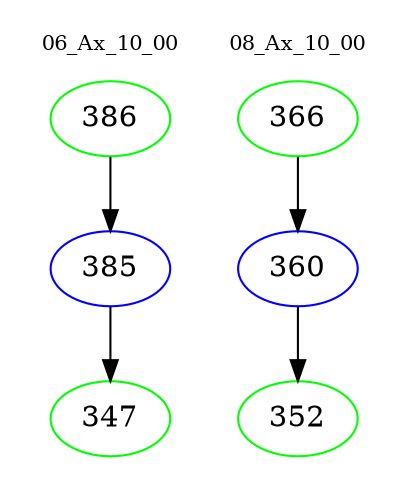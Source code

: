 digraph{
subgraph cluster_0 {
color = white
label = "06_Ax_10_00";
fontsize=10;
T0_386 [label="386", color="green"]
T0_386 -> T0_385 [color="black"]
T0_385 [label="385", color="blue"]
T0_385 -> T0_347 [color="black"]
T0_347 [label="347", color="green"]
}
subgraph cluster_1 {
color = white
label = "08_Ax_10_00";
fontsize=10;
T1_366 [label="366", color="green"]
T1_366 -> T1_360 [color="black"]
T1_360 [label="360", color="blue"]
T1_360 -> T1_352 [color="black"]
T1_352 [label="352", color="green"]
}
}
